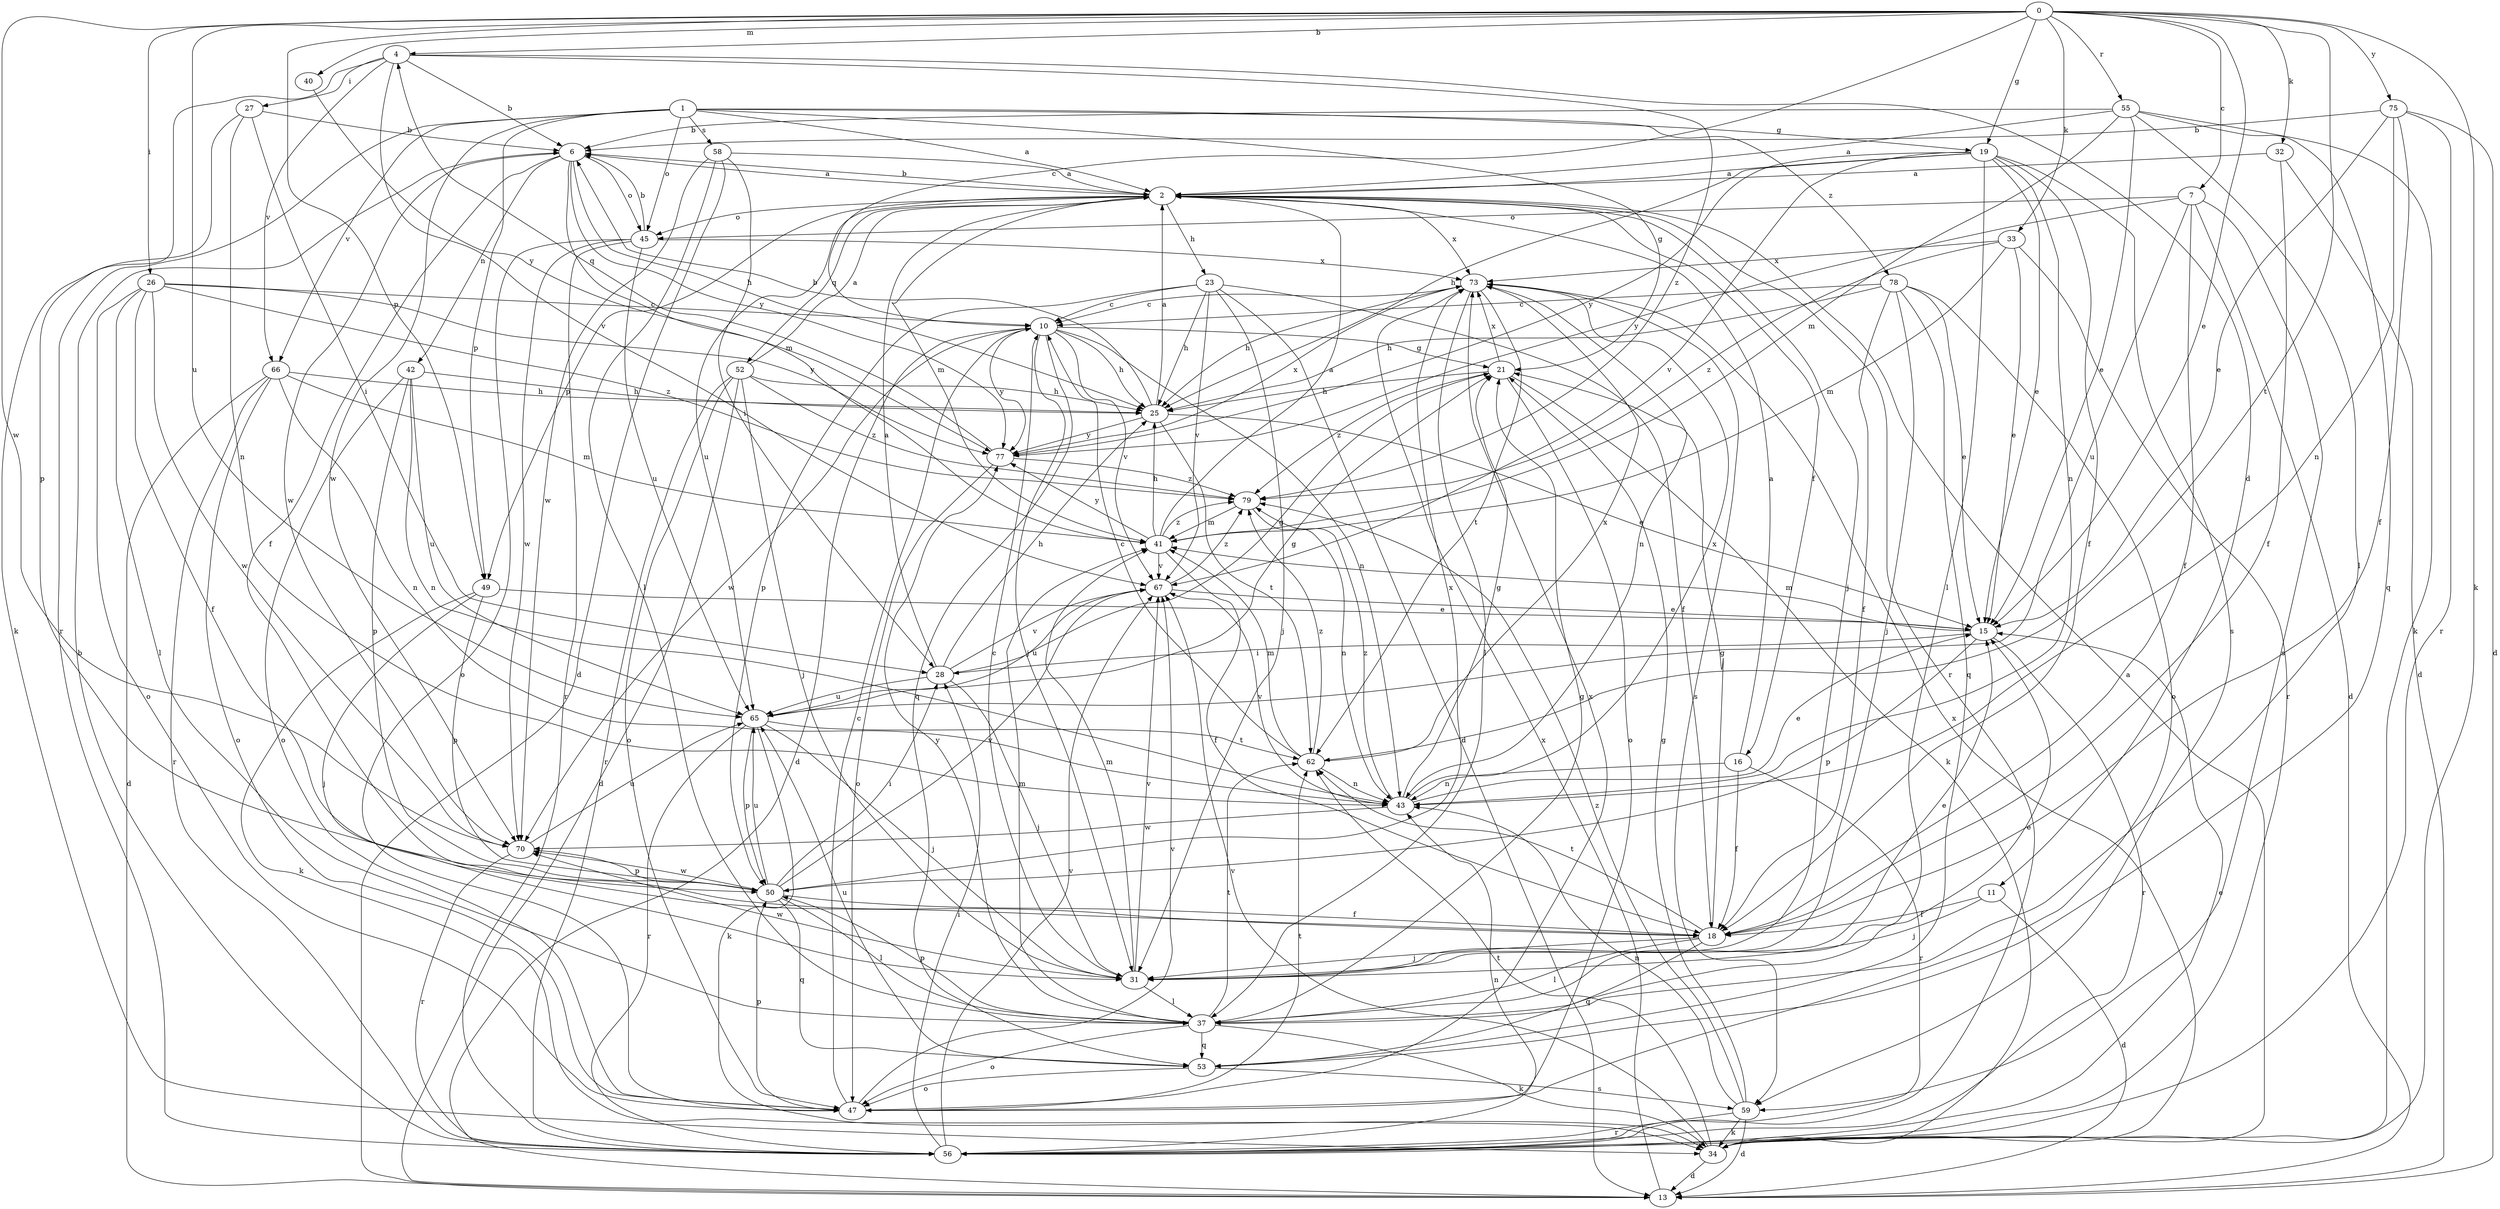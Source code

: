 strict digraph  {
0;
1;
2;
4;
6;
7;
10;
11;
13;
15;
16;
18;
19;
21;
23;
25;
26;
27;
28;
31;
32;
33;
34;
37;
40;
41;
42;
43;
45;
47;
49;
50;
52;
53;
55;
56;
58;
59;
62;
65;
66;
67;
70;
73;
75;
77;
78;
79;
0 -> 4  [label=b];
0 -> 7  [label=c];
0 -> 10  [label=c];
0 -> 15  [label=e];
0 -> 19  [label=g];
0 -> 26  [label=i];
0 -> 32  [label=k];
0 -> 33  [label=k];
0 -> 34  [label=k];
0 -> 40  [label=m];
0 -> 49  [label=p];
0 -> 55  [label=r];
0 -> 62  [label=t];
0 -> 65  [label=u];
0 -> 70  [label=w];
0 -> 75  [label=y];
1 -> 2  [label=a];
1 -> 19  [label=g];
1 -> 21  [label=g];
1 -> 45  [label=o];
1 -> 49  [label=p];
1 -> 56  [label=r];
1 -> 58  [label=s];
1 -> 66  [label=v];
1 -> 70  [label=w];
1 -> 78  [label=z];
2 -> 6  [label=b];
2 -> 16  [label=f];
2 -> 23  [label=h];
2 -> 31  [label=j];
2 -> 41  [label=m];
2 -> 45  [label=o];
2 -> 49  [label=p];
2 -> 52  [label=q];
2 -> 56  [label=r];
2 -> 65  [label=u];
2 -> 73  [label=x];
4 -> 6  [label=b];
4 -> 11  [label=d];
4 -> 27  [label=i];
4 -> 50  [label=p];
4 -> 66  [label=v];
4 -> 67  [label=v];
4 -> 79  [label=z];
6 -> 2  [label=a];
6 -> 18  [label=f];
6 -> 25  [label=h];
6 -> 41  [label=m];
6 -> 42  [label=n];
6 -> 45  [label=o];
6 -> 70  [label=w];
6 -> 77  [label=y];
7 -> 13  [label=d];
7 -> 18  [label=f];
7 -> 45  [label=o];
7 -> 59  [label=s];
7 -> 65  [label=u];
7 -> 77  [label=y];
10 -> 13  [label=d];
10 -> 21  [label=g];
10 -> 25  [label=h];
10 -> 31  [label=j];
10 -> 43  [label=n];
10 -> 53  [label=q];
10 -> 67  [label=v];
10 -> 70  [label=w];
10 -> 77  [label=y];
11 -> 13  [label=d];
11 -> 18  [label=f];
11 -> 31  [label=j];
13 -> 73  [label=x];
15 -> 28  [label=i];
15 -> 41  [label=m];
15 -> 50  [label=p];
15 -> 56  [label=r];
16 -> 2  [label=a];
16 -> 18  [label=f];
16 -> 43  [label=n];
16 -> 56  [label=r];
18 -> 21  [label=g];
18 -> 31  [label=j];
18 -> 37  [label=l];
18 -> 53  [label=q];
18 -> 62  [label=t];
19 -> 2  [label=a];
19 -> 15  [label=e];
19 -> 18  [label=f];
19 -> 25  [label=h];
19 -> 37  [label=l];
19 -> 43  [label=n];
19 -> 59  [label=s];
19 -> 67  [label=v];
19 -> 77  [label=y];
21 -> 25  [label=h];
21 -> 34  [label=k];
21 -> 47  [label=o];
21 -> 73  [label=x];
21 -> 79  [label=z];
23 -> 10  [label=c];
23 -> 13  [label=d];
23 -> 18  [label=f];
23 -> 25  [label=h];
23 -> 31  [label=j];
23 -> 50  [label=p];
23 -> 67  [label=v];
25 -> 2  [label=a];
25 -> 6  [label=b];
25 -> 15  [label=e];
25 -> 62  [label=t];
25 -> 77  [label=y];
26 -> 10  [label=c];
26 -> 18  [label=f];
26 -> 37  [label=l];
26 -> 47  [label=o];
26 -> 70  [label=w];
26 -> 77  [label=y];
26 -> 79  [label=z];
27 -> 6  [label=b];
27 -> 28  [label=i];
27 -> 34  [label=k];
27 -> 43  [label=n];
28 -> 2  [label=a];
28 -> 21  [label=g];
28 -> 25  [label=h];
28 -> 31  [label=j];
28 -> 65  [label=u];
28 -> 67  [label=v];
31 -> 10  [label=c];
31 -> 15  [label=e];
31 -> 37  [label=l];
31 -> 41  [label=m];
31 -> 67  [label=v];
31 -> 70  [label=w];
32 -> 2  [label=a];
32 -> 13  [label=d];
32 -> 18  [label=f];
33 -> 15  [label=e];
33 -> 41  [label=m];
33 -> 56  [label=r];
33 -> 73  [label=x];
33 -> 79  [label=z];
34 -> 2  [label=a];
34 -> 13  [label=d];
34 -> 62  [label=t];
34 -> 67  [label=v];
34 -> 73  [label=x];
37 -> 15  [label=e];
37 -> 21  [label=g];
37 -> 34  [label=k];
37 -> 41  [label=m];
37 -> 47  [label=o];
37 -> 50  [label=p];
37 -> 53  [label=q];
37 -> 62  [label=t];
37 -> 77  [label=y];
40 -> 77  [label=y];
41 -> 2  [label=a];
41 -> 18  [label=f];
41 -> 25  [label=h];
41 -> 67  [label=v];
41 -> 77  [label=y];
41 -> 79  [label=z];
42 -> 25  [label=h];
42 -> 43  [label=n];
42 -> 47  [label=o];
42 -> 50  [label=p];
42 -> 65  [label=u];
43 -> 15  [label=e];
43 -> 21  [label=g];
43 -> 67  [label=v];
43 -> 70  [label=w];
43 -> 73  [label=x];
43 -> 79  [label=z];
45 -> 6  [label=b];
45 -> 47  [label=o];
45 -> 56  [label=r];
45 -> 65  [label=u];
45 -> 70  [label=w];
45 -> 73  [label=x];
47 -> 10  [label=c];
47 -> 50  [label=p];
47 -> 62  [label=t];
47 -> 67  [label=v];
47 -> 73  [label=x];
49 -> 15  [label=e];
49 -> 31  [label=j];
49 -> 34  [label=k];
49 -> 50  [label=p];
50 -> 18  [label=f];
50 -> 28  [label=i];
50 -> 37  [label=l];
50 -> 53  [label=q];
50 -> 65  [label=u];
50 -> 67  [label=v];
50 -> 70  [label=w];
50 -> 73  [label=x];
52 -> 2  [label=a];
52 -> 13  [label=d];
52 -> 25  [label=h];
52 -> 31  [label=j];
52 -> 47  [label=o];
52 -> 56  [label=r];
52 -> 79  [label=z];
53 -> 47  [label=o];
53 -> 59  [label=s];
53 -> 65  [label=u];
55 -> 2  [label=a];
55 -> 6  [label=b];
55 -> 15  [label=e];
55 -> 34  [label=k];
55 -> 37  [label=l];
55 -> 41  [label=m];
55 -> 53  [label=q];
56 -> 6  [label=b];
56 -> 15  [label=e];
56 -> 28  [label=i];
56 -> 43  [label=n];
56 -> 67  [label=v];
58 -> 2  [label=a];
58 -> 13  [label=d];
58 -> 28  [label=i];
58 -> 37  [label=l];
58 -> 70  [label=w];
59 -> 13  [label=d];
59 -> 21  [label=g];
59 -> 34  [label=k];
59 -> 43  [label=n];
59 -> 56  [label=r];
59 -> 79  [label=z];
62 -> 10  [label=c];
62 -> 41  [label=m];
62 -> 43  [label=n];
62 -> 73  [label=x];
62 -> 79  [label=z];
65 -> 21  [label=g];
65 -> 31  [label=j];
65 -> 34  [label=k];
65 -> 50  [label=p];
65 -> 56  [label=r];
65 -> 62  [label=t];
66 -> 13  [label=d];
66 -> 25  [label=h];
66 -> 41  [label=m];
66 -> 43  [label=n];
66 -> 47  [label=o];
66 -> 56  [label=r];
67 -> 15  [label=e];
67 -> 65  [label=u];
67 -> 79  [label=z];
70 -> 50  [label=p];
70 -> 56  [label=r];
70 -> 65  [label=u];
73 -> 10  [label=c];
73 -> 25  [label=h];
73 -> 37  [label=l];
73 -> 43  [label=n];
73 -> 59  [label=s];
73 -> 62  [label=t];
75 -> 6  [label=b];
75 -> 13  [label=d];
75 -> 15  [label=e];
75 -> 18  [label=f];
75 -> 43  [label=n];
75 -> 56  [label=r];
77 -> 47  [label=o];
77 -> 73  [label=x];
77 -> 79  [label=z];
77 -> 4  [label=q];
78 -> 10  [label=c];
78 -> 15  [label=e];
78 -> 18  [label=f];
78 -> 25  [label=h];
78 -> 31  [label=j];
78 -> 47  [label=o];
78 -> 53  [label=q];
79 -> 41  [label=m];
79 -> 43  [label=n];
}
